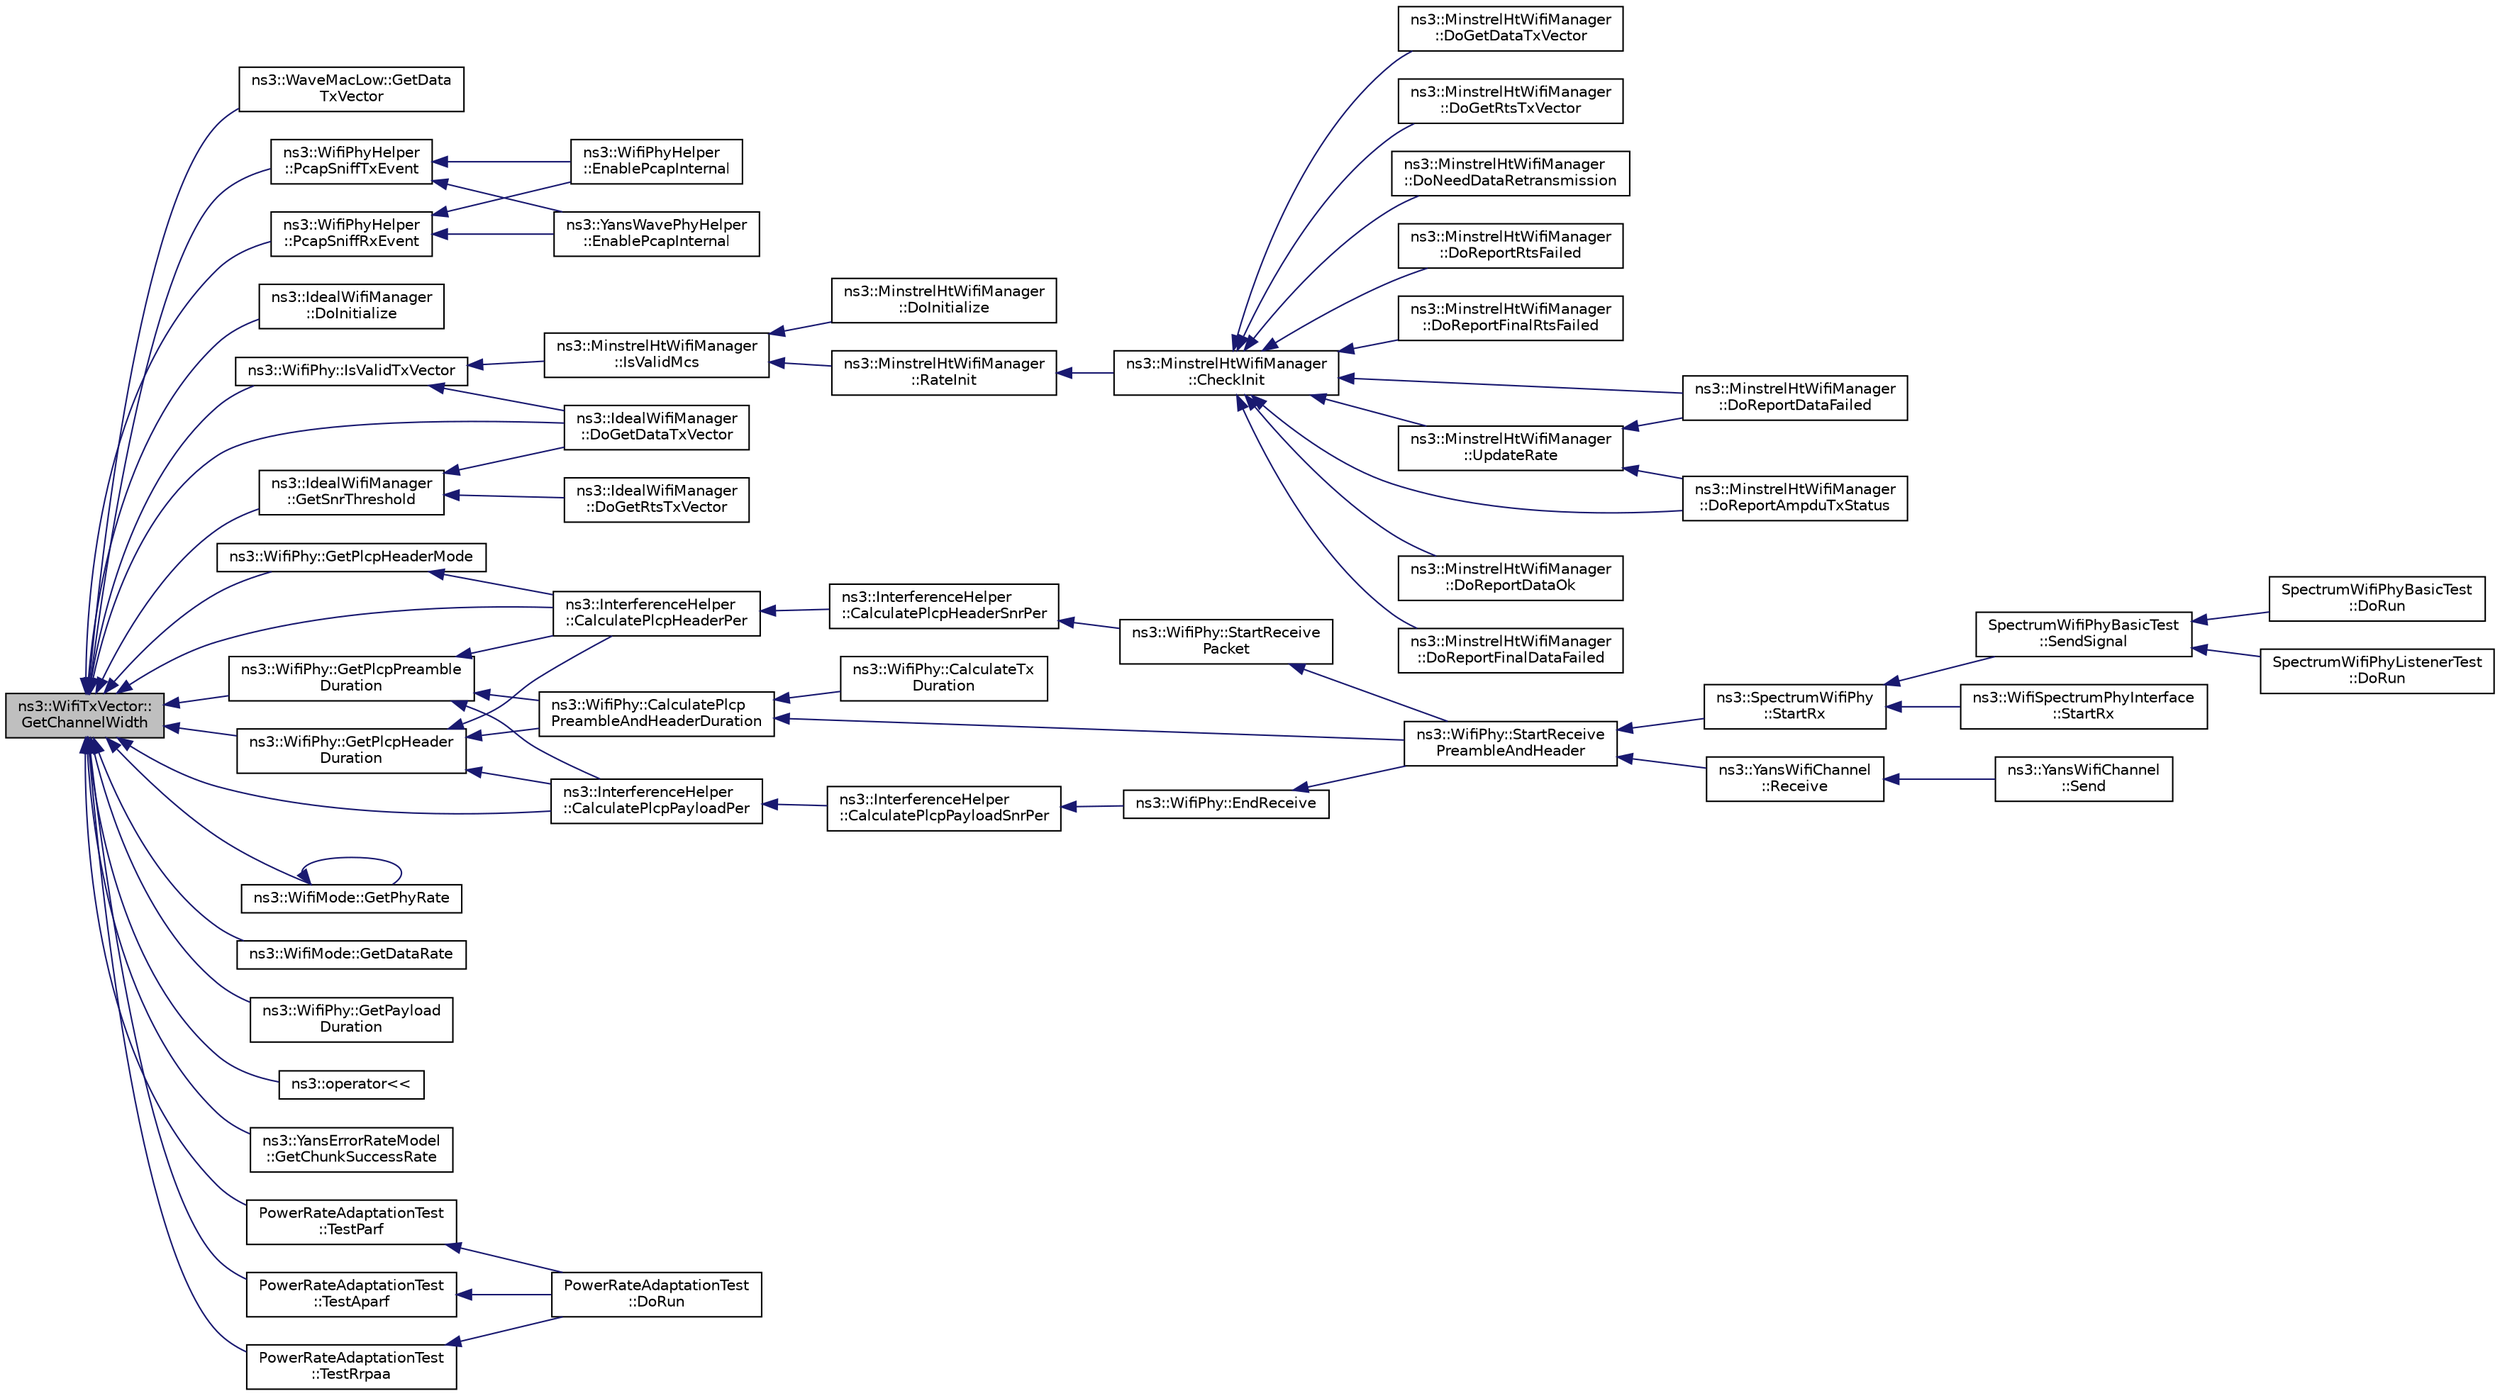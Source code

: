 digraph "ns3::WifiTxVector::GetChannelWidth"
{
  edge [fontname="Helvetica",fontsize="10",labelfontname="Helvetica",labelfontsize="10"];
  node [fontname="Helvetica",fontsize="10",shape=record];
  rankdir="LR";
  Node1 [label="ns3::WifiTxVector::\lGetChannelWidth",height=0.2,width=0.4,color="black", fillcolor="grey75", style="filled", fontcolor="black"];
  Node1 -> Node2 [dir="back",color="midnightblue",fontsize="10",style="solid"];
  Node2 [label="ns3::WaveMacLow::GetData\lTxVector",height=0.2,width=0.4,color="black", fillcolor="white", style="filled",URL="$d8/da1/classns3_1_1WaveMacLow.html#a9f176c853a633679d23d71ac1d5aa908"];
  Node1 -> Node3 [dir="back",color="midnightblue",fontsize="10",style="solid"];
  Node3 [label="ns3::WifiPhyHelper\l::PcapSniffTxEvent",height=0.2,width=0.4,color="black", fillcolor="white", style="filled",URL="$d5/df8/classns3_1_1WifiPhyHelper.html#a24e075fa55e473c81f76a4178c0fcb25"];
  Node3 -> Node4 [dir="back",color="midnightblue",fontsize="10",style="solid"];
  Node4 [label="ns3::YansWavePhyHelper\l::EnablePcapInternal",height=0.2,width=0.4,color="black", fillcolor="white", style="filled",URL="$da/d63/classns3_1_1YansWavePhyHelper.html#a6bcc70f08dc2e44676089f334c4345b0",tooltip="Enable pcap output the indicated net device. "];
  Node3 -> Node5 [dir="back",color="midnightblue",fontsize="10",style="solid"];
  Node5 [label="ns3::WifiPhyHelper\l::EnablePcapInternal",height=0.2,width=0.4,color="black", fillcolor="white", style="filled",URL="$d5/df8/classns3_1_1WifiPhyHelper.html#a1d0dc819ef2e257409b6b84924d07085",tooltip="Enable pcap output the indicated net device. "];
  Node1 -> Node6 [dir="back",color="midnightblue",fontsize="10",style="solid"];
  Node6 [label="ns3::WifiPhyHelper\l::PcapSniffRxEvent",height=0.2,width=0.4,color="black", fillcolor="white", style="filled",URL="$d5/df8/classns3_1_1WifiPhyHelper.html#ac5da2b1210868b0ae050e3adc54a9d2f"];
  Node6 -> Node4 [dir="back",color="midnightblue",fontsize="10",style="solid"];
  Node6 -> Node5 [dir="back",color="midnightblue",fontsize="10",style="solid"];
  Node1 -> Node7 [dir="back",color="midnightblue",fontsize="10",style="solid"];
  Node7 [label="ns3::IdealWifiManager\l::DoInitialize",height=0.2,width=0.4,color="black", fillcolor="white", style="filled",URL="$de/d5e/classns3_1_1IdealWifiManager.html#a678947f49366ca1734b6299b667845da"];
  Node1 -> Node8 [dir="back",color="midnightblue",fontsize="10",style="solid"];
  Node8 [label="ns3::IdealWifiManager\l::GetSnrThreshold",height=0.2,width=0.4,color="black", fillcolor="white", style="filled",URL="$de/d5e/classns3_1_1IdealWifiManager.html#a4712a1357ab7ba3f2aba5b183cd18f6a"];
  Node8 -> Node9 [dir="back",color="midnightblue",fontsize="10",style="solid"];
  Node9 [label="ns3::IdealWifiManager\l::DoGetDataTxVector",height=0.2,width=0.4,color="black", fillcolor="white", style="filled",URL="$de/d5e/classns3_1_1IdealWifiManager.html#a2e7570eb1f5cbef1067cfb714e94218e"];
  Node8 -> Node10 [dir="back",color="midnightblue",fontsize="10",style="solid"];
  Node10 [label="ns3::IdealWifiManager\l::DoGetRtsTxVector",height=0.2,width=0.4,color="black", fillcolor="white", style="filled",URL="$de/d5e/classns3_1_1IdealWifiManager.html#ab263f9a1c04747b2c2b55774bf97854a"];
  Node1 -> Node9 [dir="back",color="midnightblue",fontsize="10",style="solid"];
  Node1 -> Node11 [dir="back",color="midnightblue",fontsize="10",style="solid"];
  Node11 [label="ns3::InterferenceHelper\l::CalculatePlcpPayloadPer",height=0.2,width=0.4,color="black", fillcolor="white", style="filled",URL="$dc/d0f/classns3_1_1InterferenceHelper.html#a8c9317f11b949c942c17f6e27d2fce4e"];
  Node11 -> Node12 [dir="back",color="midnightblue",fontsize="10",style="solid"];
  Node12 [label="ns3::InterferenceHelper\l::CalculatePlcpPayloadSnrPer",height=0.2,width=0.4,color="black", fillcolor="white", style="filled",URL="$dc/d0f/classns3_1_1InterferenceHelper.html#adb068fe0e595bab495b68e1dad9aca12"];
  Node12 -> Node13 [dir="back",color="midnightblue",fontsize="10",style="solid"];
  Node13 [label="ns3::WifiPhy::EndReceive",height=0.2,width=0.4,color="black", fillcolor="white", style="filled",URL="$d6/d5a/classns3_1_1WifiPhy.html#a79e13682be1a7ee7e2c6131fb6335f25"];
  Node13 -> Node14 [dir="back",color="midnightblue",fontsize="10",style="solid"];
  Node14 [label="ns3::WifiPhy::StartReceive\lPreambleAndHeader",height=0.2,width=0.4,color="black", fillcolor="white", style="filled",URL="$d6/d5a/classns3_1_1WifiPhy.html#a3a6e284a02ba090313098f1713a579e4"];
  Node14 -> Node15 [dir="back",color="midnightblue",fontsize="10",style="solid"];
  Node15 [label="ns3::SpectrumWifiPhy\l::StartRx",height=0.2,width=0.4,color="black", fillcolor="white", style="filled",URL="$d6/d39/classns3_1_1SpectrumWifiPhy.html#aead1ebdbaf59361928cd6ffa7abc3161"];
  Node15 -> Node16 [dir="back",color="midnightblue",fontsize="10",style="solid"];
  Node16 [label="ns3::WifiSpectrumPhyInterface\l::StartRx",height=0.2,width=0.4,color="black", fillcolor="white", style="filled",URL="$da/d0a/classns3_1_1WifiSpectrumPhyInterface.html#a30e2efbacd400ef27f4a0bfb501bf940"];
  Node15 -> Node17 [dir="back",color="midnightblue",fontsize="10",style="solid"];
  Node17 [label="SpectrumWifiPhyBasicTest\l::SendSignal",height=0.2,width=0.4,color="black", fillcolor="white", style="filled",URL="$df/d29/classSpectrumWifiPhyBasicTest.html#a99a44e9e6abcf378592b2a2df06ba394"];
  Node17 -> Node18 [dir="back",color="midnightblue",fontsize="10",style="solid"];
  Node18 [label="SpectrumWifiPhyBasicTest\l::DoRun",height=0.2,width=0.4,color="black", fillcolor="white", style="filled",URL="$df/d29/classSpectrumWifiPhyBasicTest.html#a99138864abfa358103ae2f202ce925e7",tooltip="Implementation to actually run this TestCase. "];
  Node17 -> Node19 [dir="back",color="midnightblue",fontsize="10",style="solid"];
  Node19 [label="SpectrumWifiPhyListenerTest\l::DoRun",height=0.2,width=0.4,color="black", fillcolor="white", style="filled",URL="$de/d82/classSpectrumWifiPhyListenerTest.html#a357f2be95efbb227365e540b9031748b",tooltip="Implementation to actually run this TestCase. "];
  Node14 -> Node20 [dir="back",color="midnightblue",fontsize="10",style="solid"];
  Node20 [label="ns3::YansWifiChannel\l::Receive",height=0.2,width=0.4,color="black", fillcolor="white", style="filled",URL="$d3/df5/classns3_1_1YansWifiChannel.html#ae35040a088bcae0d43b905ab7f4e02b1"];
  Node20 -> Node21 [dir="back",color="midnightblue",fontsize="10",style="solid"];
  Node21 [label="ns3::YansWifiChannel\l::Send",height=0.2,width=0.4,color="black", fillcolor="white", style="filled",URL="$d3/df5/classns3_1_1YansWifiChannel.html#a670a71202a077cf71711b560fd894a7a"];
  Node1 -> Node22 [dir="back",color="midnightblue",fontsize="10",style="solid"];
  Node22 [label="ns3::InterferenceHelper\l::CalculatePlcpHeaderPer",height=0.2,width=0.4,color="black", fillcolor="white", style="filled",URL="$dc/d0f/classns3_1_1InterferenceHelper.html#aaf79774a485686115168f807305d3479"];
  Node22 -> Node23 [dir="back",color="midnightblue",fontsize="10",style="solid"];
  Node23 [label="ns3::InterferenceHelper\l::CalculatePlcpHeaderSnrPer",height=0.2,width=0.4,color="black", fillcolor="white", style="filled",URL="$dc/d0f/classns3_1_1InterferenceHelper.html#aba890dc2d1951f89e3bc0d33a9c649a3"];
  Node23 -> Node24 [dir="back",color="midnightblue",fontsize="10",style="solid"];
  Node24 [label="ns3::WifiPhy::StartReceive\lPacket",height=0.2,width=0.4,color="black", fillcolor="white", style="filled",URL="$d6/d5a/classns3_1_1WifiPhy.html#acde1de1fddf656f4591281fcbe7dc905"];
  Node24 -> Node14 [dir="back",color="midnightblue",fontsize="10",style="solid"];
  Node1 -> Node25 [dir="back",color="midnightblue",fontsize="10",style="solid"];
  Node25 [label="ns3::WifiMode::GetPhyRate",height=0.2,width=0.4,color="black", fillcolor="white", style="filled",URL="$d5/d56/classns3_1_1WifiMode.html#a881692c8c9723362727ef83435308014"];
  Node25 -> Node25 [dir="back",color="midnightblue",fontsize="10",style="solid"];
  Node1 -> Node26 [dir="back",color="midnightblue",fontsize="10",style="solid"];
  Node26 [label="ns3::WifiMode::GetDataRate",height=0.2,width=0.4,color="black", fillcolor="white", style="filled",URL="$d5/d56/classns3_1_1WifiMode.html#a89ac721c78638d325287b91808dafa81"];
  Node1 -> Node27 [dir="back",color="midnightblue",fontsize="10",style="solid"];
  Node27 [label="ns3::WifiPhy::GetPlcpHeaderMode",height=0.2,width=0.4,color="black", fillcolor="white", style="filled",URL="$d6/d5a/classns3_1_1WifiPhy.html#ac6b531ab3bc66265bd2eb8b627ff60f7"];
  Node27 -> Node22 [dir="back",color="midnightblue",fontsize="10",style="solid"];
  Node1 -> Node28 [dir="back",color="midnightblue",fontsize="10",style="solid"];
  Node28 [label="ns3::WifiPhy::GetPlcpHeader\lDuration",height=0.2,width=0.4,color="black", fillcolor="white", style="filled",URL="$d6/d5a/classns3_1_1WifiPhy.html#a0f9cfd8f26cb52a1e205391064ceb6ea"];
  Node28 -> Node11 [dir="back",color="midnightblue",fontsize="10",style="solid"];
  Node28 -> Node22 [dir="back",color="midnightblue",fontsize="10",style="solid"];
  Node28 -> Node29 [dir="back",color="midnightblue",fontsize="10",style="solid"];
  Node29 [label="ns3::WifiPhy::CalculatePlcp\lPreambleAndHeaderDuration",height=0.2,width=0.4,color="black", fillcolor="white", style="filled",URL="$d6/d5a/classns3_1_1WifiPhy.html#ac308f6020523524aaf1feb20565ce339"];
  Node29 -> Node30 [dir="back",color="midnightblue",fontsize="10",style="solid"];
  Node30 [label="ns3::WifiPhy::CalculateTx\lDuration",height=0.2,width=0.4,color="black", fillcolor="white", style="filled",URL="$d6/d5a/classns3_1_1WifiPhy.html#a979c285c4cbabcdadfa63162fb53843d"];
  Node29 -> Node14 [dir="back",color="midnightblue",fontsize="10",style="solid"];
  Node1 -> Node31 [dir="back",color="midnightblue",fontsize="10",style="solid"];
  Node31 [label="ns3::WifiPhy::GetPlcpPreamble\lDuration",height=0.2,width=0.4,color="black", fillcolor="white", style="filled",URL="$d6/d5a/classns3_1_1WifiPhy.html#a46ecb9d93cc8b2085b70f3e0776cbd6f"];
  Node31 -> Node11 [dir="back",color="midnightblue",fontsize="10",style="solid"];
  Node31 -> Node22 [dir="back",color="midnightblue",fontsize="10",style="solid"];
  Node31 -> Node29 [dir="back",color="midnightblue",fontsize="10",style="solid"];
  Node1 -> Node32 [dir="back",color="midnightblue",fontsize="10",style="solid"];
  Node32 [label="ns3::WifiPhy::GetPayload\lDuration",height=0.2,width=0.4,color="black", fillcolor="white", style="filled",URL="$d6/d5a/classns3_1_1WifiPhy.html#a7573ab7a26df41afb80a8c285cf290ee"];
  Node1 -> Node33 [dir="back",color="midnightblue",fontsize="10",style="solid"];
  Node33 [label="ns3::WifiPhy::IsValidTxVector",height=0.2,width=0.4,color="black", fillcolor="white", style="filled",URL="$d6/d5a/classns3_1_1WifiPhy.html#a2df962f7fd9468b514ea16d5fbed97f6"];
  Node33 -> Node9 [dir="back",color="midnightblue",fontsize="10",style="solid"];
  Node33 -> Node34 [dir="back",color="midnightblue",fontsize="10",style="solid"];
  Node34 [label="ns3::MinstrelHtWifiManager\l::IsValidMcs",height=0.2,width=0.4,color="black", fillcolor="white", style="filled",URL="$dd/d09/classns3_1_1MinstrelHtWifiManager.html#a6e96fca0f8a7295e41cdbeea9d7dae32",tooltip="Check the validity of a combination of number of streams, chWidth and mode. "];
  Node34 -> Node35 [dir="back",color="midnightblue",fontsize="10",style="solid"];
  Node35 [label="ns3::MinstrelHtWifiManager\l::DoInitialize",height=0.2,width=0.4,color="black", fillcolor="white", style="filled",URL="$dd/d09/classns3_1_1MinstrelHtWifiManager.html#a3c5c32d2a58fb45a922e435192b0cf43"];
  Node34 -> Node36 [dir="back",color="midnightblue",fontsize="10",style="solid"];
  Node36 [label="ns3::MinstrelHtWifiManager\l::RateInit",height=0.2,width=0.4,color="black", fillcolor="white", style="filled",URL="$dd/d09/classns3_1_1MinstrelHtWifiManager.html#a3b59b889db624539c6d5af89fa5e9f74"];
  Node36 -> Node37 [dir="back",color="midnightblue",fontsize="10",style="solid"];
  Node37 [label="ns3::MinstrelHtWifiManager\l::CheckInit",height=0.2,width=0.4,color="black", fillcolor="white", style="filled",URL="$dd/d09/classns3_1_1MinstrelHtWifiManager.html#a7f94804a34efa6121bdfd5d01ac34694"];
  Node37 -> Node38 [dir="back",color="midnightblue",fontsize="10",style="solid"];
  Node38 [label="ns3::MinstrelHtWifiManager\l::DoReportRtsFailed",height=0.2,width=0.4,color="black", fillcolor="white", style="filled",URL="$dd/d09/classns3_1_1MinstrelHtWifiManager.html#a755d4934c2a8ea5392c23aed6ae85851"];
  Node37 -> Node39 [dir="back",color="midnightblue",fontsize="10",style="solid"];
  Node39 [label="ns3::MinstrelHtWifiManager\l::DoReportFinalRtsFailed",height=0.2,width=0.4,color="black", fillcolor="white", style="filled",URL="$dd/d09/classns3_1_1MinstrelHtWifiManager.html#a9891afb45c6fd574a040dfef9d85014f"];
  Node37 -> Node40 [dir="back",color="midnightblue",fontsize="10",style="solid"];
  Node40 [label="ns3::MinstrelHtWifiManager\l::DoReportDataFailed",height=0.2,width=0.4,color="black", fillcolor="white", style="filled",URL="$dd/d09/classns3_1_1MinstrelHtWifiManager.html#aa586c8a920a75e94428f44b560aefc7e"];
  Node37 -> Node41 [dir="back",color="midnightblue",fontsize="10",style="solid"];
  Node41 [label="ns3::MinstrelHtWifiManager\l::DoReportDataOk",height=0.2,width=0.4,color="black", fillcolor="white", style="filled",URL="$dd/d09/classns3_1_1MinstrelHtWifiManager.html#a62ad32df22d4a75101d001e6e6635559"];
  Node37 -> Node42 [dir="back",color="midnightblue",fontsize="10",style="solid"];
  Node42 [label="ns3::MinstrelHtWifiManager\l::DoReportFinalDataFailed",height=0.2,width=0.4,color="black", fillcolor="white", style="filled",URL="$dd/d09/classns3_1_1MinstrelHtWifiManager.html#a7f0e93d9dccdb7bbbe35ff9b6d117d53"];
  Node37 -> Node43 [dir="back",color="midnightblue",fontsize="10",style="solid"];
  Node43 [label="ns3::MinstrelHtWifiManager\l::DoReportAmpduTxStatus",height=0.2,width=0.4,color="black", fillcolor="white", style="filled",URL="$dd/d09/classns3_1_1MinstrelHtWifiManager.html#a2a1c915cc3def7e9bff5da0123a16040"];
  Node37 -> Node44 [dir="back",color="midnightblue",fontsize="10",style="solid"];
  Node44 [label="ns3::MinstrelHtWifiManager\l::UpdateRate",height=0.2,width=0.4,color="black", fillcolor="white", style="filled",URL="$dd/d09/classns3_1_1MinstrelHtWifiManager.html#abb282b56803faf26139d0db929b09b22"];
  Node44 -> Node40 [dir="back",color="midnightblue",fontsize="10",style="solid"];
  Node44 -> Node43 [dir="back",color="midnightblue",fontsize="10",style="solid"];
  Node37 -> Node45 [dir="back",color="midnightblue",fontsize="10",style="solid"];
  Node45 [label="ns3::MinstrelHtWifiManager\l::DoGetDataTxVector",height=0.2,width=0.4,color="black", fillcolor="white", style="filled",URL="$dd/d09/classns3_1_1MinstrelHtWifiManager.html#abc2436c9c8dabb7c78907f478e1bb8c7"];
  Node37 -> Node46 [dir="back",color="midnightblue",fontsize="10",style="solid"];
  Node46 [label="ns3::MinstrelHtWifiManager\l::DoGetRtsTxVector",height=0.2,width=0.4,color="black", fillcolor="white", style="filled",URL="$dd/d09/classns3_1_1MinstrelHtWifiManager.html#a8628d42b27a3bf5cbbd4ea0ec2a79307"];
  Node37 -> Node47 [dir="back",color="midnightblue",fontsize="10",style="solid"];
  Node47 [label="ns3::MinstrelHtWifiManager\l::DoNeedDataRetransmission",height=0.2,width=0.4,color="black", fillcolor="white", style="filled",URL="$dd/d09/classns3_1_1MinstrelHtWifiManager.html#adb495f5af6c0f3d22396a0c05869d33f"];
  Node1 -> Node48 [dir="back",color="midnightblue",fontsize="10",style="solid"];
  Node48 [label="ns3::operator\<\<",height=0.2,width=0.4,color="black", fillcolor="white", style="filled",URL="$d7/d2e/namespacens3.html#a3a8fb206e33137628bb0105dac8bbf33"];
  Node1 -> Node49 [dir="back",color="midnightblue",fontsize="10",style="solid"];
  Node49 [label="ns3::YansErrorRateModel\l::GetChunkSuccessRate",height=0.2,width=0.4,color="black", fillcolor="white", style="filled",URL="$d2/dc1/classns3_1_1YansErrorRateModel.html#a9ee90c83f09b4a0a6d53e4df536beee1"];
  Node1 -> Node50 [dir="back",color="midnightblue",fontsize="10",style="solid"];
  Node50 [label="PowerRateAdaptationTest\l::TestParf",height=0.2,width=0.4,color="black", fillcolor="white", style="filled",URL="$dd/d2b/classPowerRateAdaptationTest.html#a06db52c180644f3b961de054c41f2115",tooltip="Test parf function. "];
  Node50 -> Node51 [dir="back",color="midnightblue",fontsize="10",style="solid"];
  Node51 [label="PowerRateAdaptationTest\l::DoRun",height=0.2,width=0.4,color="black", fillcolor="white", style="filled",URL="$dd/d2b/classPowerRateAdaptationTest.html#aab868cfafe1fcef3c1a777720571147d",tooltip="Implementation to actually run this TestCase. "];
  Node1 -> Node52 [dir="back",color="midnightblue",fontsize="10",style="solid"];
  Node52 [label="PowerRateAdaptationTest\l::TestAparf",height=0.2,width=0.4,color="black", fillcolor="white", style="filled",URL="$dd/d2b/classPowerRateAdaptationTest.html#a3c3954526cb787125fea4c50cfe76174",tooltip="Test aparf function. "];
  Node52 -> Node51 [dir="back",color="midnightblue",fontsize="10",style="solid"];
  Node1 -> Node53 [dir="back",color="midnightblue",fontsize="10",style="solid"];
  Node53 [label="PowerRateAdaptationTest\l::TestRrpaa",height=0.2,width=0.4,color="black", fillcolor="white", style="filled",URL="$dd/d2b/classPowerRateAdaptationTest.html#af0e5f044ed9bdf20dc203926ff8677b4",tooltip="Test rrpaa function. "];
  Node53 -> Node51 [dir="back",color="midnightblue",fontsize="10",style="solid"];
}
